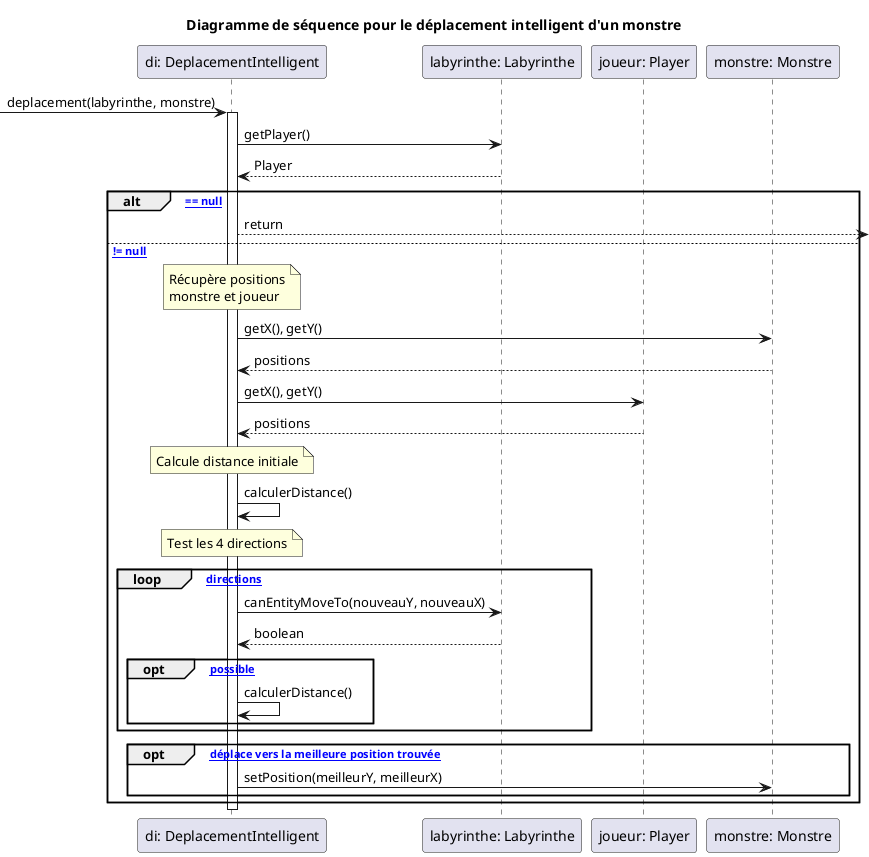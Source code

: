 @startuml
title Diagramme de séquence pour le déplacement intelligent d'un monstre

participant "di: DeplacementIntelligent" as DI
participant "labyrinthe: Labyrinthe" as Laby
participant "joueur: Player" as Player
participant "monstre: Monstre" as Monstre

-> DI : deplacement(labyrinthe, monstre)
activate DI

DI -> Laby : getPlayer()
Laby --> DI : Player

alt [joueur == null]
    DI --> : return
else [joueur != null]
    
    note over DI : Récupère positions\nmonstre et joueur
    DI -> Monstre : getX(), getY()
    Monstre --> DI : positions
    
    DI -> Player : getX(), getY()
    Player --> DI : positions
    
    note over DI : Calcule distance initiale
    DI -> DI : calculerDistance()
    
    note over DI : Test les 4 directions
    loop [4 directions]
        DI -> Laby : canEntityMoveTo(nouveauY, nouveauX)
        Laby --> DI : boolean
        
        opt [mouvement possible]
            DI -> DI : calculerDistance()
        end
    end
    
    opt [. déplace vers la meilleure position trouvée]
        DI -> Monstre : setPosition(meilleurY, meilleurX)
    end
end

deactivate DI
@enduml